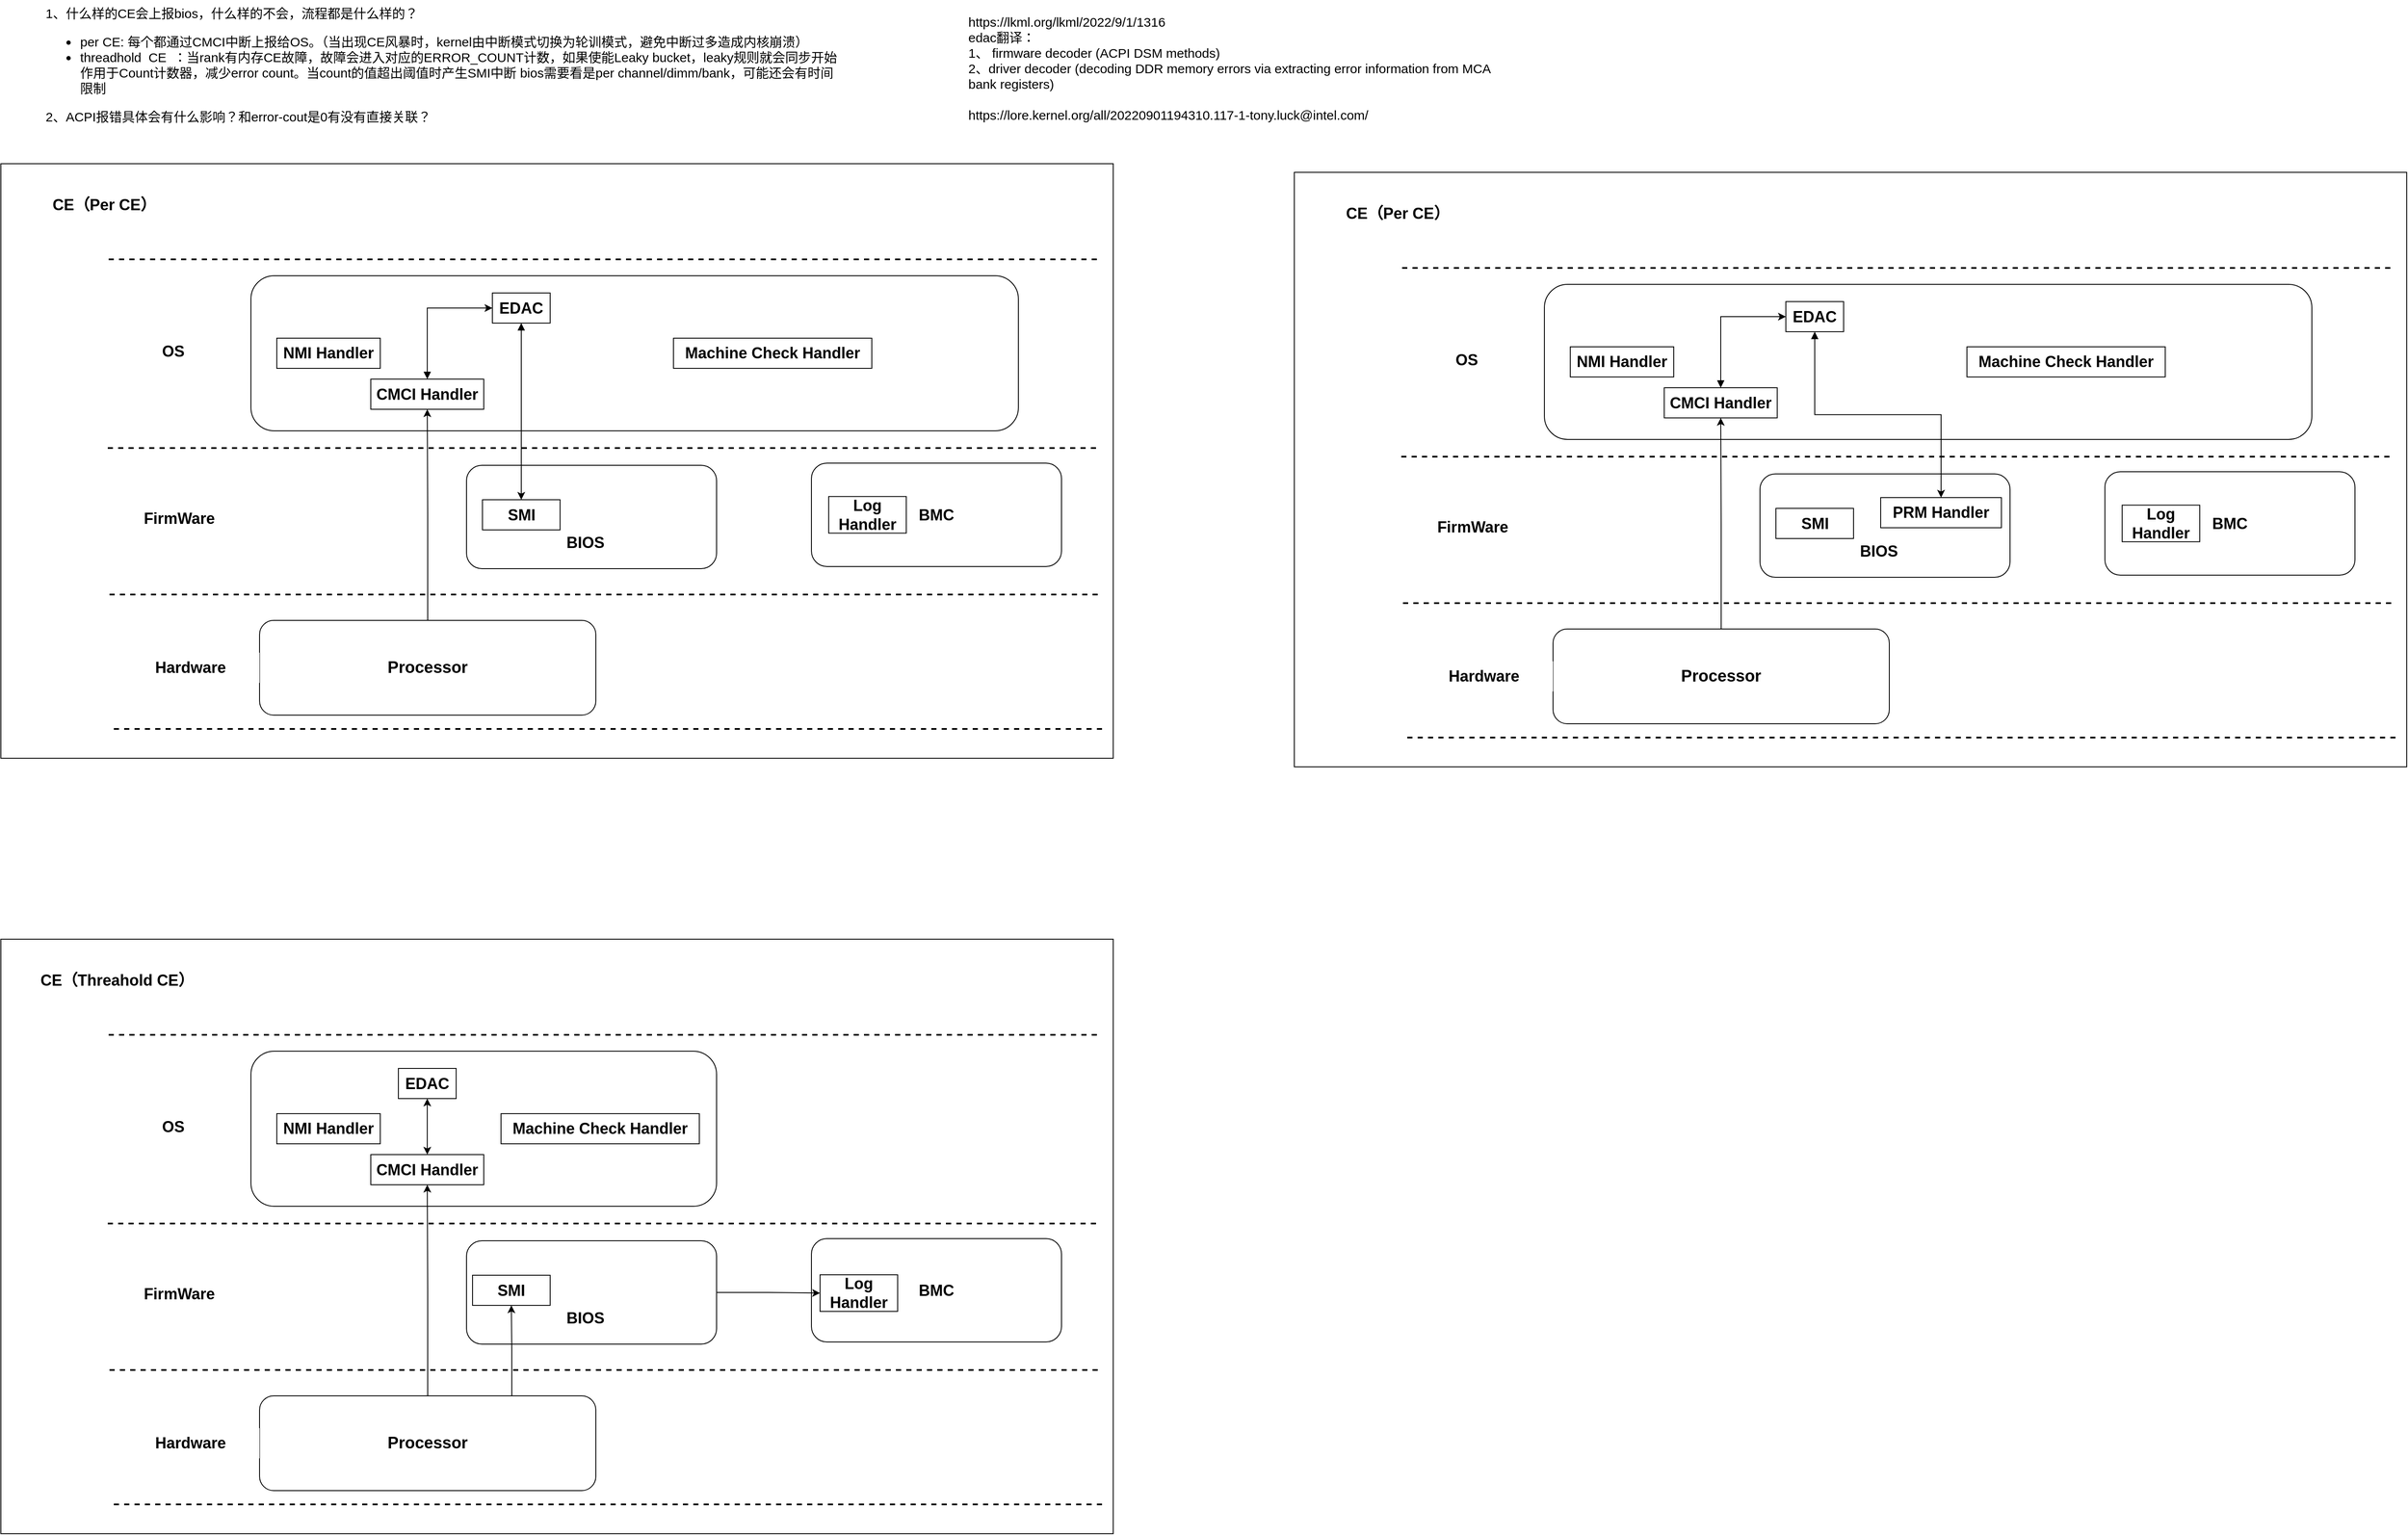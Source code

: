 <mxfile version="26.0.16">
  <diagram name="第 1 页" id="rlj1EhOwyE5IQuji69VM">
    <mxGraphModel dx="3452" dy="1325" grid="1" gridSize="10" guides="1" tooltips="1" connect="1" arrows="1" fold="1" page="1" pageScale="1" pageWidth="827" pageHeight="1169" math="0" shadow="0">
      <root>
        <mxCell id="0" />
        <mxCell id="1" parent="0" />
        <mxCell id="w8ARvZKWof2bboHtqKo6-19" value="" style="rounded=0;whiteSpace=wrap;html=1;" parent="1" vertex="1">
          <mxGeometry x="-170" y="200" width="1290" height="690" as="geometry" />
        </mxCell>
        <mxCell id="w8ARvZKWof2bboHtqKo6-1" value="Processor" style="rounded=1;whiteSpace=wrap;html=1;fontSize=19;fontStyle=1" parent="1" vertex="1">
          <mxGeometry x="130" y="730" width="390" height="110" as="geometry" />
        </mxCell>
        <mxCell id="w8ARvZKWof2bboHtqKo6-3" value="1、什么样的CE会上报bios，什么样的不会，流程都是什么样的？&lt;div&gt;&lt;ul&gt;&lt;li&gt;per CE: 每个都通过CMCI中断上报给OS。（当出现CE风暴时，kernel由中断模式切换为轮训模式，避免中断过多造成内核崩溃）&lt;/li&gt;&lt;li&gt;threadhold&amp;nbsp; CE&amp;nbsp; ：当rank有内存CE故障，故障会进入对应的ERROR_COUNT计数，如果使能Leaky bucket，leaky规则就会同步开始作用于Count计数器，减少error count。当count的值超出阈值时产生SMI中断 bios需要看是per channel/dimm/bank，可能还会有时间限制&lt;/li&gt;&lt;/ul&gt;&lt;/div&gt;&lt;div&gt;&lt;div&gt;2、ACPI报错具体会有什么影响？和error-cout是0有没有直接关联？&lt;/div&gt;&lt;/div&gt;" style="text;html=1;align=left;verticalAlign=top;whiteSpace=wrap;rounded=0;fontSize=15;" parent="1" vertex="1">
          <mxGeometry x="-120" y="10" width="930" height="120" as="geometry" />
        </mxCell>
        <mxCell id="w8ARvZKWof2bboHtqKo6-5" value="" style="rounded=1;whiteSpace=wrap;html=1;" parent="1" vertex="1">
          <mxGeometry x="370" y="550" width="290" height="120" as="geometry" />
        </mxCell>
        <mxCell id="w8ARvZKWof2bboHtqKo6-7" value="&lt;b&gt;&lt;font style=&quot;font-size: 18px;&quot;&gt;BIOS&lt;/font&gt;&lt;/b&gt;" style="rounded=0;whiteSpace=wrap;html=1;strokeColor=none;" parent="1" vertex="1">
          <mxGeometry x="448" y="622.5" width="120" height="35" as="geometry" />
        </mxCell>
        <mxCell id="w8ARvZKWof2bboHtqKo6-6" value="&lt;b&gt;&lt;font style=&quot;font-size: 18px;&quot;&gt;SMI&lt;/font&gt;&lt;/b&gt;" style="rounded=0;whiteSpace=wrap;html=1;" parent="1" vertex="1">
          <mxGeometry x="388.5" y="590" width="90" height="35" as="geometry" />
        </mxCell>
        <mxCell id="w8ARvZKWof2bboHtqKo6-8" value="" style="rounded=1;whiteSpace=wrap;html=1;" parent="1" vertex="1">
          <mxGeometry x="120" y="330" width="890" height="180" as="geometry" />
        </mxCell>
        <mxCell id="w8ARvZKWof2bboHtqKo6-9" value="&lt;span style=&quot;font-size: 18px;&quot;&gt;&lt;b&gt;NMI Handler&lt;/b&gt;&lt;/span&gt;" style="rounded=0;whiteSpace=wrap;html=1;" parent="1" vertex="1">
          <mxGeometry x="150" y="402.5" width="120" height="35" as="geometry" />
        </mxCell>
        <mxCell id="Ka0U5bP9w7K21zD1BU22-5" style="edgeStyle=orthogonalEdgeStyle;rounded=0;orthogonalLoop=1;jettySize=auto;html=1;entryX=0;entryY=0.5;entryDx=0;entryDy=0;exitX=0.5;exitY=0;exitDx=0;exitDy=0;startArrow=block;startFill=1;" parent="1" source="w8ARvZKWof2bboHtqKo6-10" target="w8ARvZKWof2bboHtqKo6-11" edge="1">
          <mxGeometry relative="1" as="geometry" />
        </mxCell>
        <mxCell id="w8ARvZKWof2bboHtqKo6-10" value="&lt;span style=&quot;font-size: 18px;&quot;&gt;&lt;b&gt;CMCI Handler&lt;/b&gt;&lt;/span&gt;" style="rounded=0;whiteSpace=wrap;html=1;" parent="1" vertex="1">
          <mxGeometry x="259" y="450" width="131" height="35" as="geometry" />
        </mxCell>
        <mxCell id="Ka0U5bP9w7K21zD1BU22-6" style="edgeStyle=orthogonalEdgeStyle;rounded=0;orthogonalLoop=1;jettySize=auto;html=1;entryX=0.5;entryY=0;entryDx=0;entryDy=0;startArrow=block;startFill=1;" parent="1" source="w8ARvZKWof2bboHtqKo6-11" target="w8ARvZKWof2bboHtqKo6-6" edge="1">
          <mxGeometry relative="1" as="geometry" />
        </mxCell>
        <mxCell id="w8ARvZKWof2bboHtqKo6-11" value="&lt;span style=&quot;font-size: 18px;&quot;&gt;&lt;b&gt;EDAC&lt;/b&gt;&lt;/span&gt;" style="rounded=0;whiteSpace=wrap;html=1;" parent="1" vertex="1">
          <mxGeometry x="400" y="350" width="67" height="35" as="geometry" />
        </mxCell>
        <mxCell id="w8ARvZKWof2bboHtqKo6-12" value="&lt;span style=&quot;font-size: 18px;&quot;&gt;&lt;b&gt;Machine Check Handler&lt;/b&gt;&lt;/span&gt;" style="rounded=0;whiteSpace=wrap;html=1;" parent="1" vertex="1">
          <mxGeometry x="610" y="402.5" width="230" height="35" as="geometry" />
        </mxCell>
        <mxCell id="w8ARvZKWof2bboHtqKo6-13" value="&lt;b&gt;&lt;font style=&quot;font-size: 18px;&quot;&gt;BMC&lt;/font&gt;&lt;/b&gt;" style="rounded=1;whiteSpace=wrap;html=1;" parent="1" vertex="1">
          <mxGeometry x="770" y="547.5" width="290" height="120" as="geometry" />
        </mxCell>
        <mxCell id="w8ARvZKWof2bboHtqKo6-16" value="&lt;div&gt;https://lkml.org/lkml/2022/9/1/1316&lt;/div&gt;edac翻译：&lt;div&gt;1、&lt;span style=&quot;background-color: transparent; color: light-dark(rgb(0, 0, 0), rgb(255, 255, 255));&quot;&gt; firmware decoder (ACPI DSM methods)&lt;/span&gt;&lt;/div&gt;&lt;div&gt;&lt;span style=&quot;background-color: transparent; color: light-dark(rgb(0, 0, 0), rgb(255, 255, 255));&quot;&gt;2、&lt;/span&gt;&lt;span style=&quot;background-color: transparent; color: light-dark(rgb(0, 0, 0), rgb(255, 255, 255));&quot;&gt;driver decoder (decoding DDR memory errors via extracting error&amp;nbsp;&lt;/span&gt;&lt;span style=&quot;background-color: transparent; color: light-dark(rgb(0, 0, 0), rgb(255, 255, 255));&quot;&gt;information from MCA bank registers)&amp;nbsp;&lt;/span&gt;&lt;/div&gt;&lt;div&gt;&lt;span style=&quot;background-color: transparent; color: light-dark(rgb(0, 0, 0), rgb(255, 255, 255));&quot;&gt;&lt;br&gt;&lt;/span&gt;&lt;/div&gt;&lt;div&gt;&lt;span style=&quot;background-color: transparent;&quot;&gt;https://lore.kernel.org/all/20220901194310.117-1-tony.luck@intel.com/&lt;/span&gt;&lt;/div&gt;" style="text;html=1;align=left;verticalAlign=top;whiteSpace=wrap;rounded=0;fontSize=15;" parent="1" vertex="1">
          <mxGeometry x="950" y="20" width="620" height="170" as="geometry" />
        </mxCell>
        <mxCell id="w8ARvZKWof2bboHtqKo6-17" style="edgeStyle=orthogonalEdgeStyle;rounded=0;orthogonalLoop=1;jettySize=auto;html=1;entryX=0.5;entryY=1;entryDx=0;entryDy=0;" parent="1" source="w8ARvZKWof2bboHtqKo6-1" target="w8ARvZKWof2bboHtqKo6-10" edge="1">
          <mxGeometry relative="1" as="geometry" />
        </mxCell>
        <mxCell id="w8ARvZKWof2bboHtqKo6-20" value="&lt;b&gt;&lt;font style=&quot;font-size: 18px;&quot;&gt;CE（Per CE）&lt;/font&gt;&lt;/b&gt;" style="rounded=0;whiteSpace=wrap;html=1;strokeColor=none;" parent="1" vertex="1">
          <mxGeometry x="-130" y="230" width="160" height="35" as="geometry" />
        </mxCell>
        <mxCell id="w8ARvZKWof2bboHtqKo6-21" value="" style="endArrow=none;dashed=1;html=1;rounded=0;strokeWidth=2;" parent="1" edge="1">
          <mxGeometry width="50" height="50" relative="1" as="geometry">
            <mxPoint x="1100" y="530" as="sourcePoint" />
            <mxPoint x="-50" y="530" as="targetPoint" />
          </mxGeometry>
        </mxCell>
        <mxCell id="w8ARvZKWof2bboHtqKo6-22" value="" style="endArrow=none;dashed=1;html=1;rounded=0;strokeWidth=2;" parent="1" edge="1">
          <mxGeometry width="50" height="50" relative="1" as="geometry">
            <mxPoint x="1101" y="311" as="sourcePoint" />
            <mxPoint x="-49" y="311" as="targetPoint" />
          </mxGeometry>
        </mxCell>
        <mxCell id="w8ARvZKWof2bboHtqKo6-23" value="" style="endArrow=none;dashed=1;html=1;rounded=0;strokeWidth=2;" parent="1" edge="1">
          <mxGeometry width="50" height="50" relative="1" as="geometry">
            <mxPoint x="1102" y="700" as="sourcePoint" />
            <mxPoint x="-48" y="700" as="targetPoint" />
          </mxGeometry>
        </mxCell>
        <mxCell id="w8ARvZKWof2bboHtqKo6-24" value="" style="endArrow=none;dashed=1;html=1;rounded=0;strokeWidth=2;" parent="1" edge="1">
          <mxGeometry width="50" height="50" relative="1" as="geometry">
            <mxPoint x="1107" y="856" as="sourcePoint" />
            <mxPoint x="-43" y="856" as="targetPoint" />
          </mxGeometry>
        </mxCell>
        <mxCell id="w8ARvZKWof2bboHtqKo6-25" value="&lt;b&gt;&lt;font style=&quot;font-size: 18px;&quot;&gt;OS&lt;/font&gt;&lt;/b&gt;" style="rounded=0;whiteSpace=wrap;html=1;strokeColor=none;" parent="1" vertex="1">
          <mxGeometry x="-50" y="400" width="160" height="35" as="geometry" />
        </mxCell>
        <mxCell id="w8ARvZKWof2bboHtqKo6-26" value="&lt;b&gt;&lt;font style=&quot;font-size: 18px;&quot;&gt;FirmWare&lt;/font&gt;&lt;/b&gt;" style="rounded=0;whiteSpace=wrap;html=1;strokeColor=none;" parent="1" vertex="1">
          <mxGeometry x="-43" y="594" width="160" height="35" as="geometry" />
        </mxCell>
        <mxCell id="w8ARvZKWof2bboHtqKo6-27" value="&lt;b&gt;&lt;font style=&quot;font-size: 18px;&quot;&gt;Hardware&lt;/font&gt;&lt;/b&gt;" style="rounded=0;whiteSpace=wrap;html=1;strokeColor=none;" parent="1" vertex="1">
          <mxGeometry x="-30" y="767.5" width="160" height="35" as="geometry" />
        </mxCell>
        <mxCell id="w8ARvZKWof2bboHtqKo6-28" value="" style="rounded=0;whiteSpace=wrap;html=1;" parent="1" vertex="1">
          <mxGeometry x="-170" y="1100" width="1290" height="690" as="geometry" />
        </mxCell>
        <mxCell id="w8ARvZKWof2bboHtqKo6-29" value="Processor" style="rounded=1;whiteSpace=wrap;html=1;fontSize=19;fontStyle=1" parent="1" vertex="1">
          <mxGeometry x="130" y="1630" width="390" height="110" as="geometry" />
        </mxCell>
        <mxCell id="w8ARvZKWof2bboHtqKo6-30" value="" style="rounded=1;whiteSpace=wrap;html=1;" parent="1" vertex="1">
          <mxGeometry x="370" y="1450" width="290" height="120" as="geometry" />
        </mxCell>
        <mxCell id="w8ARvZKWof2bboHtqKo6-31" value="&lt;b&gt;&lt;font style=&quot;font-size: 18px;&quot;&gt;BIOS&lt;/font&gt;&lt;/b&gt;" style="rounded=0;whiteSpace=wrap;html=1;strokeColor=none;" parent="1" vertex="1">
          <mxGeometry x="448" y="1522.5" width="120" height="35" as="geometry" />
        </mxCell>
        <mxCell id="w8ARvZKWof2bboHtqKo6-32" value="&lt;b&gt;&lt;font style=&quot;font-size: 18px;&quot;&gt;SMI&lt;/font&gt;&lt;/b&gt;" style="rounded=0;whiteSpace=wrap;html=1;" parent="1" vertex="1">
          <mxGeometry x="377" y="1490" width="90" height="35" as="geometry" />
        </mxCell>
        <mxCell id="w8ARvZKWof2bboHtqKo6-33" value="" style="rounded=1;whiteSpace=wrap;html=1;" parent="1" vertex="1">
          <mxGeometry x="120" y="1230" width="540" height="180" as="geometry" />
        </mxCell>
        <mxCell id="w8ARvZKWof2bboHtqKo6-34" value="&lt;span style=&quot;font-size: 18px;&quot;&gt;&lt;b&gt;NMI Handler&lt;/b&gt;&lt;/span&gt;" style="rounded=0;whiteSpace=wrap;html=1;" parent="1" vertex="1">
          <mxGeometry x="150" y="1302.5" width="120" height="35" as="geometry" />
        </mxCell>
        <mxCell id="w8ARvZKWof2bboHtqKo6-36" value="&lt;span style=&quot;font-size: 18px;&quot;&gt;&lt;b&gt;CMCI Handler&lt;/b&gt;&lt;/span&gt;" style="rounded=0;whiteSpace=wrap;html=1;" parent="1" vertex="1">
          <mxGeometry x="259" y="1350" width="131" height="35" as="geometry" />
        </mxCell>
        <mxCell id="w8ARvZKWof2bboHtqKo6-37" value="&lt;span style=&quot;font-size: 18px;&quot;&gt;&lt;b&gt;EDAC&lt;/b&gt;&lt;/span&gt;" style="rounded=0;whiteSpace=wrap;html=1;" parent="1" vertex="1">
          <mxGeometry x="291" y="1250" width="67" height="35" as="geometry" />
        </mxCell>
        <mxCell id="w8ARvZKWof2bboHtqKo6-38" value="&lt;span style=&quot;font-size: 18px;&quot;&gt;&lt;b&gt;Machine Check Handler&lt;/b&gt;&lt;/span&gt;" style="rounded=0;whiteSpace=wrap;html=1;" parent="1" vertex="1">
          <mxGeometry x="410" y="1302.5" width="230" height="35" as="geometry" />
        </mxCell>
        <mxCell id="w8ARvZKWof2bboHtqKo6-39" value="&lt;b&gt;&lt;font style=&quot;font-size: 18px;&quot;&gt;BMC&lt;/font&gt;&lt;/b&gt;" style="rounded=1;whiteSpace=wrap;html=1;" parent="1" vertex="1">
          <mxGeometry x="770" y="1447.5" width="290" height="120" as="geometry" />
        </mxCell>
        <mxCell id="w8ARvZKWof2bboHtqKo6-40" style="edgeStyle=orthogonalEdgeStyle;rounded=0;orthogonalLoop=1;jettySize=auto;html=1;entryX=0.5;entryY=1;entryDx=0;entryDy=0;" parent="1" source="w8ARvZKWof2bboHtqKo6-29" target="w8ARvZKWof2bboHtqKo6-36" edge="1">
          <mxGeometry relative="1" as="geometry" />
        </mxCell>
        <mxCell id="w8ARvZKWof2bboHtqKo6-41" value="&lt;b&gt;&lt;font style=&quot;font-size: 18px;&quot;&gt;CE（Threahold CE）&lt;/font&gt;&lt;/b&gt;" style="rounded=0;whiteSpace=wrap;html=1;strokeColor=none;" parent="1" vertex="1">
          <mxGeometry x="-130" y="1130" width="190" height="35" as="geometry" />
        </mxCell>
        <mxCell id="w8ARvZKWof2bboHtqKo6-42" value="" style="endArrow=none;dashed=1;html=1;rounded=0;strokeWidth=2;" parent="1" edge="1">
          <mxGeometry width="50" height="50" relative="1" as="geometry">
            <mxPoint x="1100" y="1430" as="sourcePoint" />
            <mxPoint x="-50" y="1430" as="targetPoint" />
          </mxGeometry>
        </mxCell>
        <mxCell id="w8ARvZKWof2bboHtqKo6-43" value="" style="endArrow=none;dashed=1;html=1;rounded=0;strokeWidth=2;" parent="1" edge="1">
          <mxGeometry width="50" height="50" relative="1" as="geometry">
            <mxPoint x="1101" y="1211" as="sourcePoint" />
            <mxPoint x="-49" y="1211" as="targetPoint" />
          </mxGeometry>
        </mxCell>
        <mxCell id="w8ARvZKWof2bboHtqKo6-44" value="" style="endArrow=none;dashed=1;html=1;rounded=0;strokeWidth=2;" parent="1" edge="1">
          <mxGeometry width="50" height="50" relative="1" as="geometry">
            <mxPoint x="1102" y="1600" as="sourcePoint" />
            <mxPoint x="-48" y="1600" as="targetPoint" />
          </mxGeometry>
        </mxCell>
        <mxCell id="w8ARvZKWof2bboHtqKo6-45" value="" style="endArrow=none;dashed=1;html=1;rounded=0;strokeWidth=2;" parent="1" edge="1">
          <mxGeometry width="50" height="50" relative="1" as="geometry">
            <mxPoint x="1107" y="1756" as="sourcePoint" />
            <mxPoint x="-43" y="1756" as="targetPoint" />
          </mxGeometry>
        </mxCell>
        <mxCell id="w8ARvZKWof2bboHtqKo6-46" value="&lt;b&gt;&lt;font style=&quot;font-size: 18px;&quot;&gt;OS&lt;/font&gt;&lt;/b&gt;" style="rounded=0;whiteSpace=wrap;html=1;strokeColor=none;" parent="1" vertex="1">
          <mxGeometry x="-50" y="1300" width="160" height="35" as="geometry" />
        </mxCell>
        <mxCell id="w8ARvZKWof2bboHtqKo6-47" value="&lt;b&gt;&lt;font style=&quot;font-size: 18px;&quot;&gt;FirmWare&lt;/font&gt;&lt;/b&gt;" style="rounded=0;whiteSpace=wrap;html=1;strokeColor=none;" parent="1" vertex="1">
          <mxGeometry x="-43" y="1494" width="160" height="35" as="geometry" />
        </mxCell>
        <mxCell id="w8ARvZKWof2bboHtqKo6-48" value="&lt;b&gt;&lt;font style=&quot;font-size: 18px;&quot;&gt;Hardware&lt;/font&gt;&lt;/b&gt;" style="rounded=0;whiteSpace=wrap;html=1;strokeColor=none;" parent="1" vertex="1">
          <mxGeometry x="-30" y="1667.5" width="160" height="35" as="geometry" />
        </mxCell>
        <mxCell id="w8ARvZKWof2bboHtqKo6-49" style="edgeStyle=orthogonalEdgeStyle;rounded=0;orthogonalLoop=1;jettySize=auto;html=1;exitX=0.75;exitY=0;exitDx=0;exitDy=0;entryX=0.5;entryY=1;entryDx=0;entryDy=0;" parent="1" source="w8ARvZKWof2bboHtqKo6-29" target="w8ARvZKWof2bboHtqKo6-32" edge="1">
          <mxGeometry relative="1" as="geometry" />
        </mxCell>
        <mxCell id="w8ARvZKWof2bboHtqKo6-50" value="&lt;b&gt;&lt;font style=&quot;font-size: 18px;&quot;&gt;Log Handler&lt;/font&gt;&lt;/b&gt;" style="rounded=0;whiteSpace=wrap;html=1;" parent="1" vertex="1">
          <mxGeometry x="780" y="1489.5" width="90" height="42.5" as="geometry" />
        </mxCell>
        <mxCell id="w8ARvZKWof2bboHtqKo6-52" style="edgeStyle=orthogonalEdgeStyle;rounded=0;orthogonalLoop=1;jettySize=auto;html=1;entryX=0;entryY=0.5;entryDx=0;entryDy=0;" parent="1" source="w8ARvZKWof2bboHtqKo6-30" target="w8ARvZKWof2bboHtqKo6-50" edge="1">
          <mxGeometry relative="1" as="geometry" />
        </mxCell>
        <mxCell id="w8ARvZKWof2bboHtqKo6-53" value="&lt;b&gt;&lt;font style=&quot;font-size: 18px;&quot;&gt;Log Handler&lt;/font&gt;&lt;/b&gt;" style="rounded=0;whiteSpace=wrap;html=1;" parent="1" vertex="1">
          <mxGeometry x="790" y="586.25" width="90" height="42.5" as="geometry" />
        </mxCell>
        <mxCell id="kRN02Ko6rqgamaMCBuAE-2" value="" style="endArrow=classic;startArrow=classic;html=1;rounded=0;entryX=0.5;entryY=1;entryDx=0;entryDy=0;exitX=0.5;exitY=0;exitDx=0;exitDy=0;" parent="1" source="w8ARvZKWof2bboHtqKo6-36" target="w8ARvZKWof2bboHtqKo6-37" edge="1">
          <mxGeometry width="50" height="50" relative="1" as="geometry">
            <mxPoint x="330" y="1330" as="sourcePoint" />
            <mxPoint x="380" y="1280" as="targetPoint" />
          </mxGeometry>
        </mxCell>
        <mxCell id="Ka0U5bP9w7K21zD1BU22-7" value="" style="rounded=0;whiteSpace=wrap;html=1;" parent="1" vertex="1">
          <mxGeometry x="1330" y="210" width="1290" height="690" as="geometry" />
        </mxCell>
        <mxCell id="Ka0U5bP9w7K21zD1BU22-8" value="Processor" style="rounded=1;whiteSpace=wrap;html=1;fontSize=19;fontStyle=1" parent="1" vertex="1">
          <mxGeometry x="1630" y="740" width="390" height="110" as="geometry" />
        </mxCell>
        <mxCell id="Ka0U5bP9w7K21zD1BU22-9" value="" style="rounded=1;whiteSpace=wrap;html=1;" parent="1" vertex="1">
          <mxGeometry x="1870" y="560" width="290" height="120" as="geometry" />
        </mxCell>
        <mxCell id="Ka0U5bP9w7K21zD1BU22-10" value="&lt;b&gt;&lt;font style=&quot;font-size: 18px;&quot;&gt;BIOS&lt;/font&gt;&lt;/b&gt;" style="rounded=0;whiteSpace=wrap;html=1;strokeColor=none;" parent="1" vertex="1">
          <mxGeometry x="1948" y="632.5" width="120" height="35" as="geometry" />
        </mxCell>
        <mxCell id="Ka0U5bP9w7K21zD1BU22-11" value="&lt;b&gt;&lt;font style=&quot;font-size: 18px;&quot;&gt;SMI&lt;/font&gt;&lt;/b&gt;" style="rounded=0;whiteSpace=wrap;html=1;" parent="1" vertex="1">
          <mxGeometry x="1888.5" y="600" width="90" height="35" as="geometry" />
        </mxCell>
        <mxCell id="Ka0U5bP9w7K21zD1BU22-12" value="" style="rounded=1;whiteSpace=wrap;html=1;" parent="1" vertex="1">
          <mxGeometry x="1620" y="340" width="890" height="180" as="geometry" />
        </mxCell>
        <mxCell id="Ka0U5bP9w7K21zD1BU22-13" value="&lt;span style=&quot;font-size: 18px;&quot;&gt;&lt;b&gt;NMI Handler&lt;/b&gt;&lt;/span&gt;" style="rounded=0;whiteSpace=wrap;html=1;" parent="1" vertex="1">
          <mxGeometry x="1650" y="412.5" width="120" height="35" as="geometry" />
        </mxCell>
        <mxCell id="Ka0U5bP9w7K21zD1BU22-14" style="edgeStyle=orthogonalEdgeStyle;rounded=0;orthogonalLoop=1;jettySize=auto;html=1;entryX=0;entryY=0.5;entryDx=0;entryDy=0;exitX=0.5;exitY=0;exitDx=0;exitDy=0;startArrow=block;startFill=1;" parent="1" source="Ka0U5bP9w7K21zD1BU22-15" target="Ka0U5bP9w7K21zD1BU22-17" edge="1">
          <mxGeometry relative="1" as="geometry" />
        </mxCell>
        <mxCell id="Ka0U5bP9w7K21zD1BU22-15" value="&lt;span style=&quot;font-size: 18px;&quot;&gt;&lt;b&gt;CMCI Handler&lt;/b&gt;&lt;/span&gt;" style="rounded=0;whiteSpace=wrap;html=1;" parent="1" vertex="1">
          <mxGeometry x="1759" y="460" width="131" height="35" as="geometry" />
        </mxCell>
        <mxCell id="Ka0U5bP9w7K21zD1BU22-16" style="edgeStyle=orthogonalEdgeStyle;rounded=0;orthogonalLoop=1;jettySize=auto;html=1;startArrow=block;startFill=1;exitX=0.5;exitY=1;exitDx=0;exitDy=0;" parent="1" source="Ka0U5bP9w7K21zD1BU22-17" target="Ka0U5bP9w7K21zD1BU22-30" edge="1">
          <mxGeometry relative="1" as="geometry" />
        </mxCell>
        <mxCell id="Ka0U5bP9w7K21zD1BU22-17" value="&lt;span style=&quot;font-size: 18px;&quot;&gt;&lt;b&gt;EDAC&lt;/b&gt;&lt;/span&gt;" style="rounded=0;whiteSpace=wrap;html=1;" parent="1" vertex="1">
          <mxGeometry x="1900" y="360" width="67" height="35" as="geometry" />
        </mxCell>
        <mxCell id="Ka0U5bP9w7K21zD1BU22-18" value="&lt;span style=&quot;font-size: 18px;&quot;&gt;&lt;b&gt;Machine Check Handler&lt;/b&gt;&lt;/span&gt;" style="rounded=0;whiteSpace=wrap;html=1;" parent="1" vertex="1">
          <mxGeometry x="2110" y="412.5" width="230" height="35" as="geometry" />
        </mxCell>
        <mxCell id="Ka0U5bP9w7K21zD1BU22-19" value="&lt;b&gt;&lt;font style=&quot;font-size: 18px;&quot;&gt;BMC&lt;/font&gt;&lt;/b&gt;" style="rounded=1;whiteSpace=wrap;html=1;" parent="1" vertex="1">
          <mxGeometry x="2270" y="557.5" width="290" height="120" as="geometry" />
        </mxCell>
        <mxCell id="Ka0U5bP9w7K21zD1BU22-20" style="edgeStyle=orthogonalEdgeStyle;rounded=0;orthogonalLoop=1;jettySize=auto;html=1;entryX=0.5;entryY=1;entryDx=0;entryDy=0;" parent="1" source="Ka0U5bP9w7K21zD1BU22-8" target="Ka0U5bP9w7K21zD1BU22-15" edge="1">
          <mxGeometry relative="1" as="geometry" />
        </mxCell>
        <mxCell id="Ka0U5bP9w7K21zD1BU22-21" value="&lt;b&gt;&lt;font style=&quot;font-size: 18px;&quot;&gt;CE（Per CE）&lt;/font&gt;&lt;/b&gt;" style="rounded=0;whiteSpace=wrap;html=1;strokeColor=none;" parent="1" vertex="1">
          <mxGeometry x="1370" y="240" width="160" height="35" as="geometry" />
        </mxCell>
        <mxCell id="Ka0U5bP9w7K21zD1BU22-22" value="" style="endArrow=none;dashed=1;html=1;rounded=0;strokeWidth=2;" parent="1" edge="1">
          <mxGeometry width="50" height="50" relative="1" as="geometry">
            <mxPoint x="2600" y="540" as="sourcePoint" />
            <mxPoint x="1450" y="540" as="targetPoint" />
          </mxGeometry>
        </mxCell>
        <mxCell id="Ka0U5bP9w7K21zD1BU22-23" value="" style="endArrow=none;dashed=1;html=1;rounded=0;strokeWidth=2;" parent="1" edge="1">
          <mxGeometry width="50" height="50" relative="1" as="geometry">
            <mxPoint x="2601" y="321" as="sourcePoint" />
            <mxPoint x="1451" y="321" as="targetPoint" />
          </mxGeometry>
        </mxCell>
        <mxCell id="Ka0U5bP9w7K21zD1BU22-24" value="" style="endArrow=none;dashed=1;html=1;rounded=0;strokeWidth=2;" parent="1" edge="1">
          <mxGeometry width="50" height="50" relative="1" as="geometry">
            <mxPoint x="2602" y="710" as="sourcePoint" />
            <mxPoint x="1452" y="710" as="targetPoint" />
          </mxGeometry>
        </mxCell>
        <mxCell id="Ka0U5bP9w7K21zD1BU22-25" value="" style="endArrow=none;dashed=1;html=1;rounded=0;strokeWidth=2;" parent="1" edge="1">
          <mxGeometry width="50" height="50" relative="1" as="geometry">
            <mxPoint x="2607" y="866" as="sourcePoint" />
            <mxPoint x="1457" y="866" as="targetPoint" />
          </mxGeometry>
        </mxCell>
        <mxCell id="Ka0U5bP9w7K21zD1BU22-26" value="&lt;b&gt;&lt;font style=&quot;font-size: 18px;&quot;&gt;OS&lt;/font&gt;&lt;/b&gt;" style="rounded=0;whiteSpace=wrap;html=1;strokeColor=none;" parent="1" vertex="1">
          <mxGeometry x="1450" y="410" width="160" height="35" as="geometry" />
        </mxCell>
        <mxCell id="Ka0U5bP9w7K21zD1BU22-27" value="&lt;b&gt;&lt;font style=&quot;font-size: 18px;&quot;&gt;FirmWare&lt;/font&gt;&lt;/b&gt;" style="rounded=0;whiteSpace=wrap;html=1;strokeColor=none;" parent="1" vertex="1">
          <mxGeometry x="1457" y="604" width="160" height="35" as="geometry" />
        </mxCell>
        <mxCell id="Ka0U5bP9w7K21zD1BU22-28" value="&lt;b&gt;&lt;font style=&quot;font-size: 18px;&quot;&gt;Hardware&lt;/font&gt;&lt;/b&gt;" style="rounded=0;whiteSpace=wrap;html=1;strokeColor=none;" parent="1" vertex="1">
          <mxGeometry x="1470" y="777.5" width="160" height="35" as="geometry" />
        </mxCell>
        <mxCell id="Ka0U5bP9w7K21zD1BU22-29" value="&lt;b&gt;&lt;font style=&quot;font-size: 18px;&quot;&gt;Log Handler&lt;/font&gt;&lt;/b&gt;" style="rounded=0;whiteSpace=wrap;html=1;" parent="1" vertex="1">
          <mxGeometry x="2290" y="596.25" width="90" height="42.5" as="geometry" />
        </mxCell>
        <mxCell id="Ka0U5bP9w7K21zD1BU22-30" value="&lt;b&gt;&lt;font style=&quot;font-size: 18px;&quot;&gt;PRM Handler&lt;/font&gt;&lt;/b&gt;" style="rounded=0;whiteSpace=wrap;html=1;" parent="1" vertex="1">
          <mxGeometry x="2010" y="587.5" width="140" height="35" as="geometry" />
        </mxCell>
      </root>
    </mxGraphModel>
  </diagram>
</mxfile>
